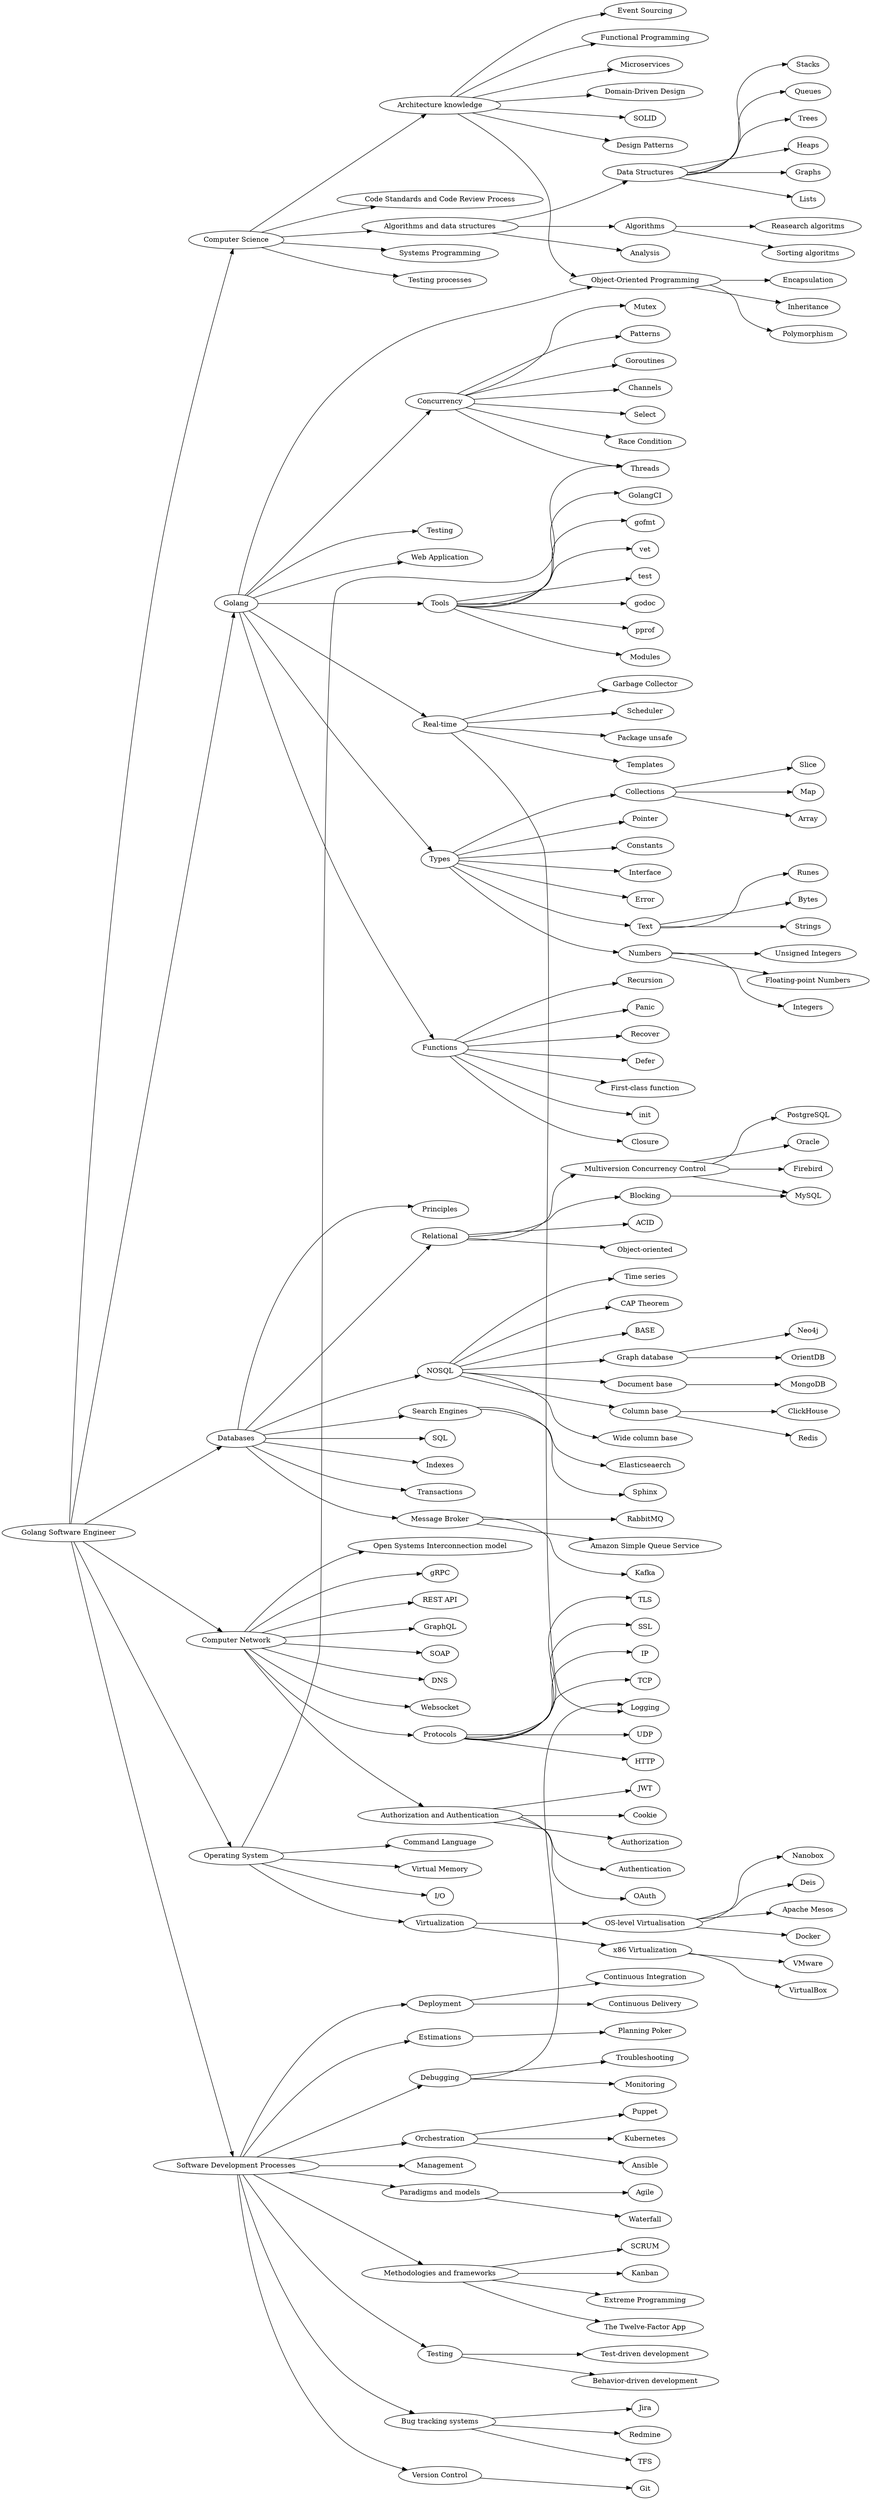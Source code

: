 digraph roadmap {
	rankdir=LR;
	cs->cs_architecture;	
	cs->code;	
	cs->cs_algorithms;	
	cs->systems;	
	cs->testing;	
	cs_algorithms->cs_algorithms_analysis;	
	cs_algorithms->cs_algorithms_structures;	
	cs_algorithms->cs_algorithms_algorithms;	
	cs_algorithms_structures->cs_algorithms_structures_lists;	
	cs_algorithms_structures->cs_algorithms_structures_stacks;	
	cs_algorithms_structures->cs_algorithms_structures_queues;	
	cs_algorithms_structures->cs_algorithms_structures_trees;	
	cs_algorithms_structures->cs_algorithms_structures_heaps;	
	cs_algorithms_structures->cs_algorithms_structures_graphs;	
	cs_algorithms_algorithms->cs_algorithms_structures_sorting;	
	cs_algorithms_algorithms->cs_algorithms_structures_research;	
	cs_architecture->cs_architecture_microservices;	
	cs_architecture->cs_architecture_ddd;	
	cs_architecture->cs_architecture_solid;	
	cs_architecture->cs_architecture_patterns;	
	cs_architecture->cs_architecture_event;	
	cs_architecture->cs_architecture_oop;	
	cs_architecture->cs_architecture_func;	
	cs_architecture_oop->cs_architecture_oop_encapsulation;	
	cs_architecture_oop->cs_architecture_oop_inheritance;	
	cs_architecture_oop->cs_architecture_oop_polymorphism;	
	go->go_types;	
	go->go_function;	
	go->go_concurrency;	
	go->go_tools;	
	go->go_testing;	
	go->go_realtime;	
	go->go_app;	
	go->cs_architecture_oop;	
	go_types->go_types_text;	
	go_types->go_types_numbers;	
	go_types->go_types_collections;	
	go_types->go_types_pointer;	
	go_types->go_types_constants;	
	go_types->go_types_interface;	
	go_types->go_types_error;	
	go_types_text->go_types_text_strings;	
	go_types_text->go_types_text_runes;	
	go_types_text->go_types_text_bytes;	
	go_types_numbers->go_types_numbers_int;	
	go_types_numbers->go_types_numbers_uint;	
	go_types_numbers->go_types_numbers_float;	
	go_types_collections->go_types_collections_array;	
	go_types_collections->go_types_slice;	
	go_types_collections->go_types_collections_map;	
	go_function->go_function_init;	
	go_function->go_function_closure;	
	go_function->go_function_recursion;	
	go_function->go_function_panic;	
	go_function->go_function_recover;	
	go_function->go_function_defer;	
	go_function->go_function_firstclass;	
	go_concurrency->go_concurrency_goroutine;	
	go_concurrency->go_concurrency_channels;	
	go_concurrency->go_concurrency_select;	
	go_concurrency->go_concurrency_race;	
	go_concurrency->go_concurrency_mutex;	
	go_concurrency->go_concurrency_patterns;	
	go_concurrency->os_threads;	
	go_tools->go_tool_fmt;	
	go_tools->go_tool_vet;	
	go_tools->go_tool_test;	
	go_tools->go_tool_doc;	
	go_tools->go_tool_pprof;	
	go_tools->go_tool_modules;	
	go_tools->go_tool_golangci;	
	go_realtime->go_realtime_gc;	
	go_realtime->go_realtime_scheduler;	
	go_realtime->go_realtime_unsafe;	
	go_realtime->go_app_templates;	
	go_realtime->dev_debugging_logging;	
	db->db_sql;	
	db->db_indexes;	
	db->db_transactions;	
	db->db_principles;	
	db->db_relational;	
	db->db_nosql;	
	db->db_search;	
	db->db_message_broker;	
	db_message_broker->db_message_broker_kafka;	
	db_message_broker->db_message_broker_rabbit;	
	db_message_broker->db_message_broker_awssqs;	
	db_relational->db_relational_mvcc;	
	db_relational->db_relational_blocking;	
	db_relational->db_relational_acid;	
	db_relational->db_relational_oo;	
	db_relational_mvcc->db_relational_firebird;	
	db_relational_mvcc->db_relational_postgres;	
	db_relational_mvcc->db_relational_oracle;	
	db_relational_mvcc->db_mysql;	
	db_relational_blocking->db_mysql;	
	db_nosql->db_nosql_cap;	
	db_nosql->db_nosql_base;	
	db_nosql->db_nosql_graph;	
	db_nosql->db_nosql_doc;	
	db_nosql->db_nosql_colbase;	
	db_nosql->db_nosql_colwidebase;	
	db_nosql->db_nosql_time;	
	db_nosql_graph->db_nosql_orient;	
	db_nosql_graph->db_nosql_neo4j;	
	db_nosql_doc->db_nosql_mongo;	
	db_nosql_colbase->db_nosql_redis;	
	db_nosql_colbase->db_nosql_clickhouse;	
	db_search->db_search_elasticseaerch;	
	db_search->db_search_sphinx;	
	net->net_osi;	
	net->net_grpc;	
	net->net_restapi;	
	net->net_graphql;	
	net->net_soap;	
	net->net_dns;	
	net->net_protocols;	
	net->net_websocket;	
	net->net_auth;	
	net_protocols->net_protocols_ip;	
	net_protocols->net_protocols_tcp;	
	net_protocols->net_protocols_udp;	
	net_protocols->net_protocols_http;	
	net_protocols->net_protocols_tls;	
	net_protocols->net_protocols_ssl;	
	net_auth->net_auth_authorization;	
	net_auth->net_auth_authentication;	
	net_auth->net_auth_oauth;	
	net_auth->net_auth_jwt;	
	net_auth->net_auth_cookie;	
	os->os_virtual_memory;	
	os->os_threads;	
	os->os_io;	
	os->os_virtualization;	
	os->os_shell;	
	os_virtualization->os_virtualization_level;	
	os_virtualization->os_virtualization_x86;	
	os_virtualization_level->os_virtualization_level_docker;	
	os_virtualization_level->os_virtualization_level_nanobox;	
	os_virtualization_level->os_virtualization_level_deis;	
	os_virtualization_level->os_virtualization_level_mesos;	
	os_virtualization_x86->os_virtualization_x86_virtualbox;	
	os_virtualization_x86->os_virtualization_x86_vmware;	
	dev->dev_paradigms;	
	dev->dev_methodologies;	
	dev->dev_testing;	
	dev->dev_trackers;	
	dev->dev_version;	
	dev->dev_deployment;	
	dev->dev_estimation;	
	dev->dev_debugging;	
	dev->dev_orchestration;	
	dev->dev_management;	
	dev_orchestration->dev_orchestration_ansible;	
	dev_orchestration->dev_orchestration_puppet;	
	dev_orchestration->dev_orchestration_k8s;	
	dev_debugging->dev_debugging_troubleshooting;	
	dev_debugging->dev_debugging_logging;	
	dev_debugging->dev_debugging_monitoring;	
	dev_testing->dev_testing_tdd;	
	dev_testing->dev_testing_bdd;	
	dev_trackers->dev_trackers_jira;	
	dev_trackers->dev_trackers_redmine;	
	dev_trackers->dev_trackers_tfs;	
	dev_version->dev_version_git;	
	dev_deployment->dev_deployment_ci;	
	dev_deployment->dev_deployment_cd;	
	dev_paradigms->management_paradigms_agile;	
	dev_paradigms->management_paradigms_waterfall;	
	dev_methodologies->dev_methodologies_scrum;	
	dev_methodologies->dev_methodologies_kanban;	
	dev_methodologies->dev_methodologies_xp;	
	dev_methodologies->dev_methodologies_12factors;	
	dev_estimation->management_estimation_poker;	
	backend->cs;	
	backend->go;	
	backend->db;	
	backend->net;	
	backend->os;	
	backend->dev;	
	cs [ label="Computer Science" ];
	cs_architecture [ label="Architecture knowledge" ];
	code [ label="Code Standards and Code Review Process" ];
	cs_algorithms [ label="Algorithms and data structures" ];
	systems [ label="Systems Programming" ];
	testing [ label="Testing processes" ];
	cs_algorithms_analysis [ label="Analysis" ];
	cs_algorithms_structures [ label="Data Structures" ];
	cs_algorithms_algorithms [ label="Algorithms" ];
	cs_algorithms_structures_lists [ label="Lists" ];
	cs_algorithms_structures_stacks [ label="Stacks" ];
	cs_algorithms_structures_queues [ label="Queues" ];
	cs_algorithms_structures_trees [ label="Trees" ];
	cs_algorithms_structures_heaps [ label="Heaps" ];
	cs_algorithms_structures_graphs [ label="Graphs" ];
	cs_algorithms_structures_sorting [ label="Sorting algoritms" ];
	cs_algorithms_structures_research [ label="Reasearch algoritms" ];
	cs_architecture_microservices [ label="Microservices" ];
	cs_architecture_ddd [ label="Domain-Driven Design" ];
	cs_architecture_solid [ label="SOLID" ];
	cs_architecture_patterns [ label="Design Patterns" ];
	cs_architecture_event [ label="Event Sourcing" ];
	cs_architecture_oop [ label="Object-Oriented Programming" ];
	cs_architecture_func [ label="Functional Programming" ];
	cs_architecture_oop_encapsulation [ label="Encapsulation" ];
	cs_architecture_oop_inheritance [ label="Inheritance" ];
	cs_architecture_oop_polymorphism [ label="Polymorphism" ];
	go [ label="Golang" ];
	go_types [ label="Types" ];
	go_function [ label="Functions" ];
	go_concurrency [ label="Concurrency" ];
	go_tools [ label="Tools" ];
	go_testing [ label="Testing" ];
	go_realtime [ label="Real-time" ];
	go_app [ label="Web Application" ];
	go_types_text [ label="Text" ];
	go_types_numbers [ label="Numbers" ];
	go_types_collections [ label="Collections" ];
	go_types_pointer [ label="Pointer" ];
	go_types_constants [ label="Constants" ];
	go_types_interface [ label="Interface" ];
	go_types_error [ label="Error" ];
	go_types_text_strings [ label="Strings" ];
	go_types_text_runes [ label="Runes" ];
	go_types_text_bytes [ label="Bytes" ];
	go_types_numbers_int [ label="Integers" ];
	go_types_numbers_uint [ label="Unsigned Integers" ];
	go_types_numbers_float [ label="Floating-point Numbers" ];
	go_types_collections_array [ label="Array" ];
	go_types_slice [ label="Slice" ];
	go_types_collections_map [ label="Map" ];
	go_function_init [ label="init" ];
	go_function_closure [ label="Closure" ];
	go_function_recursion [ label="Recursion" ];
	go_function_panic [ label="Panic" ];
	go_function_recover [ label="Recover" ];
	go_function_defer [ label="Defer" ];
	go_function_firstclass [ label="First-class function" ];
	go_concurrency_goroutine [ label="Goroutines" ];
	go_concurrency_channels [ label="Channels" ];
	go_concurrency_select [ label="Select" ];
	go_concurrency_race [ label="Race Condition" ];
	go_concurrency_mutex [ label="Mutex" ];
	go_concurrency_patterns [ label="Patterns" ];
	go_tool_fmt [ label="gofmt" ];
	go_tool_vet [ label="vet" ];
	go_tool_test [ label="test" ];
	go_tool_doc [ label="godoc" ];
	go_tool_pprof [ label="pprof" ];
	go_tool_modules [ label="Modules" ];
	go_tool_golangci [ label="GolangCI" ];
	go_realtime_gc [ label="Garbage Collector" ];
	go_realtime_scheduler [ label="Scheduler" ];
	go_realtime_unsafe [ label="Package unsafe" ];
	go_app_templates [ label="Templates" ];
	db [ label="Databases" ];
	db_sql [ label="SQL" ];
	db_indexes [ label="Indexes" ];
	db_transactions [ label="Transactions" ];
	db_principles [ label="Principles" ];
	db_relational [ label="Relational" ];
	db_nosql [ label="NOSQL" ];
	db_search [ label="Search Engines" ];
	db_message_broker [ label="Message Broker" ];
	db_message_broker_kafka [ label="Kafka" ];
	db_message_broker_rabbit [ label="RabbitMQ" ];
	db_message_broker_awssqs [ label="Amazon Simple Queue Service" ];
	db_relational_mvcc [ label="Multiversion Concurrency Control" ];
	db_relational_blocking [ label="Blocking" ];
	db_relational_acid [ label="ACID" ];
	db_relational_oo [ label="Object-oriented" ];
	db_relational_firebird [ label="Firebird" ];
	db_relational_postgres [ label="PostgreSQL" ];
	db_relational_oracle [ label="Oracle" ];
	db_mysql [ label="MySQL" ];
	db_nosql_cap [ label="CAP Theorem" ];
	db_nosql_base [ label="BASE" ];
	db_nosql_graph [ label="Graph database" ];
	db_nosql_doc [ label="Document base" ];
	db_nosql_colbase [ label="Column base" ];
	db_nosql_colwidebase [ label="Wide column base" ];
	db_nosql_time [ label="Time series" ];
	db_nosql_orient [ label="OrientDB" ];
	db_nosql_neo4j [ label="Neo4j" ];
	db_nosql_mongo [ label="MongoDB" ];
	db_nosql_redis [ label="Redis" ];
	db_nosql_clickhouse [ label="ClickHouse" ];
	db_search_elasticseaerch [ label="Elasticseaerch" ];
	db_search_sphinx [ label="Sphinx" ];
	net [ label="Computer Network" ];
	net_osi [ label="Open Systems Interconnection model" ];
	net_grpc [ label="gRPC" ];
	net_restapi [ label="REST API" ];
	net_graphql [ label="GraphQL" ];
	net_soap [ label="SOAP" ];
	net_dns [ label="DNS" ];
	net_protocols [ label="Protocols" ];
	net_websocket [ label="Websocket" ];
	net_auth [ label="Authorization and Authentication" ];
	net_protocols_ip [ label="IP" ];
	net_protocols_tcp [ label="TCP" ];
	net_protocols_udp [ label="UDP" ];
	net_protocols_http [ label="HTTP" ];
	net_protocols_tls [ label="TLS" ];
	net_protocols_ssl [ label="SSL" ];
	net_auth_authorization [ label="Authorization" ];
	net_auth_authentication [ label="Authentication" ];
	net_auth_oauth [ label="OAuth" ];
	net_auth_jwt [ label="JWT" ];
	net_auth_cookie [ label="Cookie" ];
	os [ label="Operating System" ];
	os_virtual_memory [ label="Virtual Memory" ];
	os_threads [ label="Threads" ];
	os_io [ label="I/O" ];
	os_virtualization [ label="Virtualization" ];
	os_shell [ label="Command Language" ];
	os_virtualization_level [ label="OS-level Virtualisation" ];
	os_virtualization_x86 [ label="x86 Virtualization" ];
	os_virtualization_level_docker [ label="Docker" ];
	os_virtualization_level_nanobox [ label="Nanobox" ];
	os_virtualization_level_deis [ label="Deis" ];
	os_virtualization_level_mesos [ label="Apache Mesos" ];
	os_virtualization_x86_virtualbox [ label="VirtualBox" ];
	os_virtualization_x86_vmware [ label="VMware" ];
	dev [ label="Software Development Processes" ];
	dev_paradigms [ label="Paradigms and models" ];
	dev_methodologies [ label="Methodologies and frameworks" ];
	dev_testing [ label="Testing" ];
	dev_trackers [ label="Bug tracking systems" ];
	dev_version [ label="Version Control" ];
	dev_deployment [ label="Deployment" ];
	dev_estimation [ label="Estimations" ];
	dev_debugging [ label="Debugging" ];
	dev_orchestration [ label="Orchestration" ];
	dev_management [ label="Management" ];
	dev_orchestration_ansible [ label="Ansible" ];
	dev_orchestration_puppet [ label="Puppet" ];
	dev_orchestration_k8s [ label="Kubernetes" ];
	dev_debugging_troubleshooting [ label="Troubleshooting" ];
	dev_debugging_logging [ label="Logging" ];
	dev_debugging_monitoring [ label="Monitoring" ];
	dev_testing_tdd [ label="Test-driven development" ];
	dev_testing_bdd [ label="Behavior-driven development" ];
	dev_trackers_jira [ label="Jira" ];
	dev_trackers_redmine [ label="Redmine" ];
	dev_trackers_tfs [ label="TFS" ];
	dev_version_git [ label="Git" ];
	dev_deployment_ci [ label="Continuous Integration" ];
	dev_deployment_cd [ label="Continuous Delivery" ];
	management_paradigms_agile [ label="Agile" ];
	management_paradigms_waterfall [ label="Waterfall" ];
	dev_methodologies_scrum [ label="SCRUM" ];
	dev_methodologies_kanban [ label="Kanban" ];
	dev_methodologies_xp [ label="Extreme Programming" ];
	dev_methodologies_12factors [ label="The Twelve-Factor App" ];
	management_estimation_poker [ label="Planning Poker" ];
	backend [ label="Golang Software Engineer" ];
}
